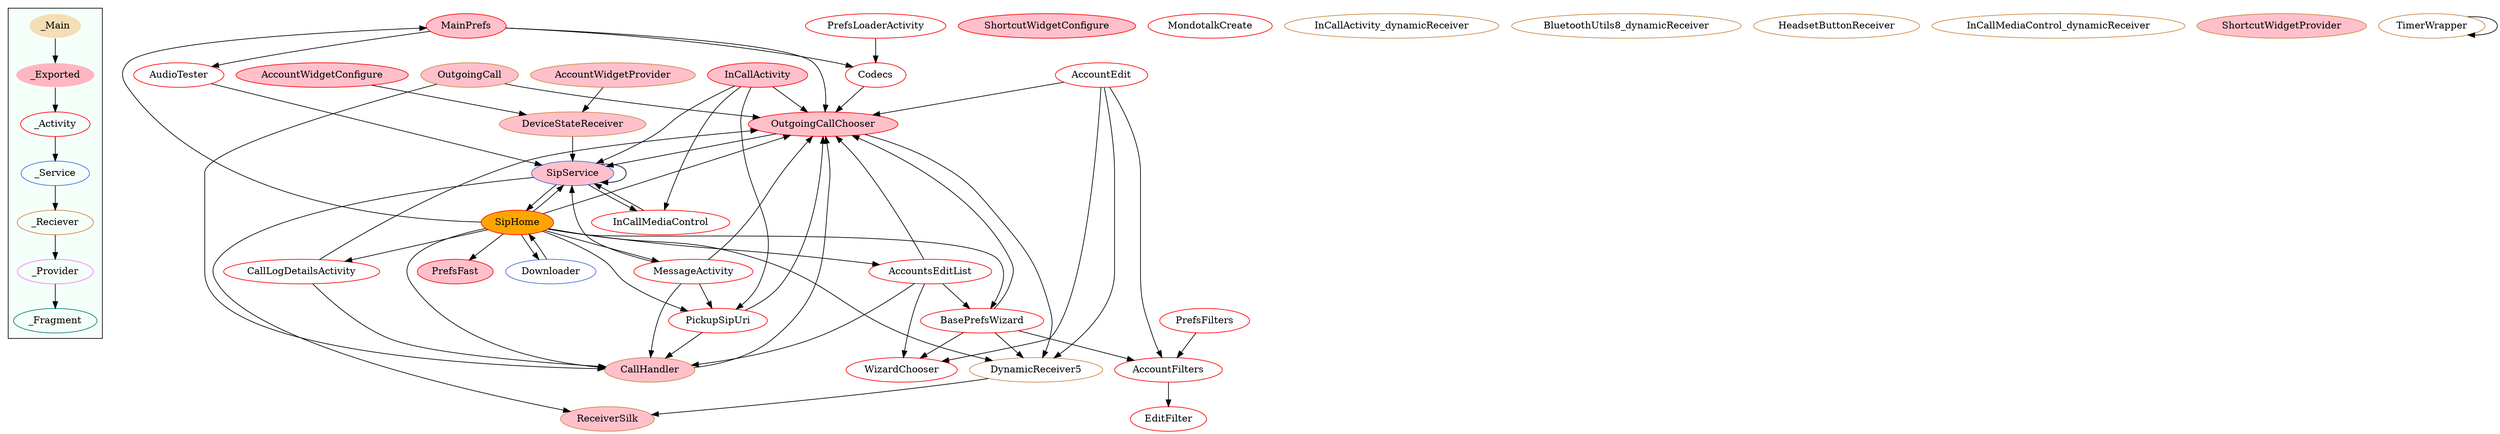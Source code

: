 digraph G {
subgraph cluster_legend{ 
bgcolor=mintcream;
_Activity[color = red];
_Service[color = royalblue];
_Provider[color = violet];
_Reciever[color = peru];
_Fragment[color = teal];
_Main[style=filled, fillcolor=wheat, color = mintcream];
_Exported[style=filled, fillcolor=lightpink, color = mintcream];
_Main -> _Exported -> _Activity -> _Service -> _Reciever -> _Provider -> _Fragment; 
}
MainPrefs[style=filled, fillcolor=pink, color = red];
PrefsFast[style=filled, fillcolor=pink, color = red];
ShortcutWidgetConfigure[style=filled, fillcolor=pink, color = red];
EditFilter[color = red];
BasePrefsWizard[color = red];
SipHome[style=filled, fillcolor=orange, color = red];
WizardChooser[color = red];
PickupSipUri[color = red];
CallLogDetailsActivity[color = red];
MainPrefs[style=filled, fillcolor=pink, color = red];
PrefsLoaderActivity[color = red];
Codecs[color = red];
AccountFilters[color = red];
InCallMediaControl[color = red];
AudioTester[color = red];
PrefsFilters[color = red];
AccountWidgetConfigure[style=filled, fillcolor=pink, color = red];
MessageActivity[color = red];
OutgoingCallChooser[style=filled, fillcolor=pink, color = red];
InCallActivity[style=filled, fillcolor=pink, color = red];
AccountsEditList[color = red];
AccountEdit[color = red];
MondotalkCreate[color = red];
Downloader[color = royalblue];
SipService[style=filled, fillcolor=pink, color = royalblue];
InCallActivity_dynamicReceiver[color = peru];
BluetoothUtils8_dynamicReceiver[color = peru];
ReceiverSilk[style=filled, fillcolor=pink, color = peru];
HeadsetButtonReceiver[color = peru];
InCallMediaControl_dynamicReceiver[color = peru];
DynamicReceiver5[color = peru];
CallHandler[style=filled, fillcolor=pink, color = peru];
OutgoingCall[style=filled, fillcolor=pink, color = peru];
DeviceStateReceiver[style=filled, fillcolor=pink, color = peru];
ShortcutWidgetProvider[style=filled, fillcolor=pink, color = peru];
AccountWidgetProvider[style=filled, fillcolor=pink, color = peru];
TimerWrapper[color = peru];
PickupSipUri->CallHandler;
PickupSipUri->OutgoingCallChooser;
AccountFilters->EditFilter;
InCallMediaControl->SipService;
AudioTester->SipService;
PrefsFilters->AccountFilters;
DeviceStateReceiver->SipService;
TimerWrapper->TimerWrapper;
MainPrefs->Codecs;
MainPrefs->OutgoingCallChooser;
MainPrefs->AudioTester;
BasePrefsWizard->OutgoingCallChooser;
BasePrefsWizard->DynamicReceiver5;
BasePrefsWizard->WizardChooser;
BasePrefsWizard->AccountFilters;
Downloader->SipHome;
SipHome->PrefsFast;
SipHome->OutgoingCallChooser;
SipHome->DynamicReceiver5;
SipHome->SipService;
SipHome->MessageActivity;
SipHome->CallLogDetailsActivity;
SipHome->CallHandler;
SipHome->Downloader;
SipHome->PickupSipUri;
SipHome->BasePrefsWizard;
SipHome->AccountsEditList;
SipHome->MainPrefs;
SipService->SipService;
SipService->SipHome;
SipService->ReceiverSilk;
SipService->InCallMediaControl;
CallLogDetailsActivity->CallHandler;
CallLogDetailsActivity->OutgoingCallChooser;
PrefsLoaderActivity->Codecs;
CallHandler->OutgoingCallChooser;
Codecs->OutgoingCallChooser;
AccountWidgetProvider->DeviceStateReceiver;
MessageActivity->CallHandler;
MessageActivity->PickupSipUri;
MessageActivity->OutgoingCallChooser;
MessageActivity->SipService;
AccountWidgetConfigure->DeviceStateReceiver;
DynamicReceiver5->ReceiverSilk;
OutgoingCallChooser->DynamicReceiver5;
OutgoingCallChooser->SipService;
OutgoingCall->CallHandler;
OutgoingCall->OutgoingCallChooser;
AccountsEditList->BasePrefsWizard;
AccountsEditList->WizardChooser;
AccountsEditList->OutgoingCallChooser;
AccountsEditList->CallHandler;
AccountEdit->OutgoingCallChooser;
AccountEdit->WizardChooser;
AccountEdit->DynamicReceiver5;
AccountEdit->AccountFilters;
InCallActivity->PickupSipUri;
InCallActivity->SipService;
InCallActivity->OutgoingCallChooser;
InCallActivity->InCallMediaControl;
}
